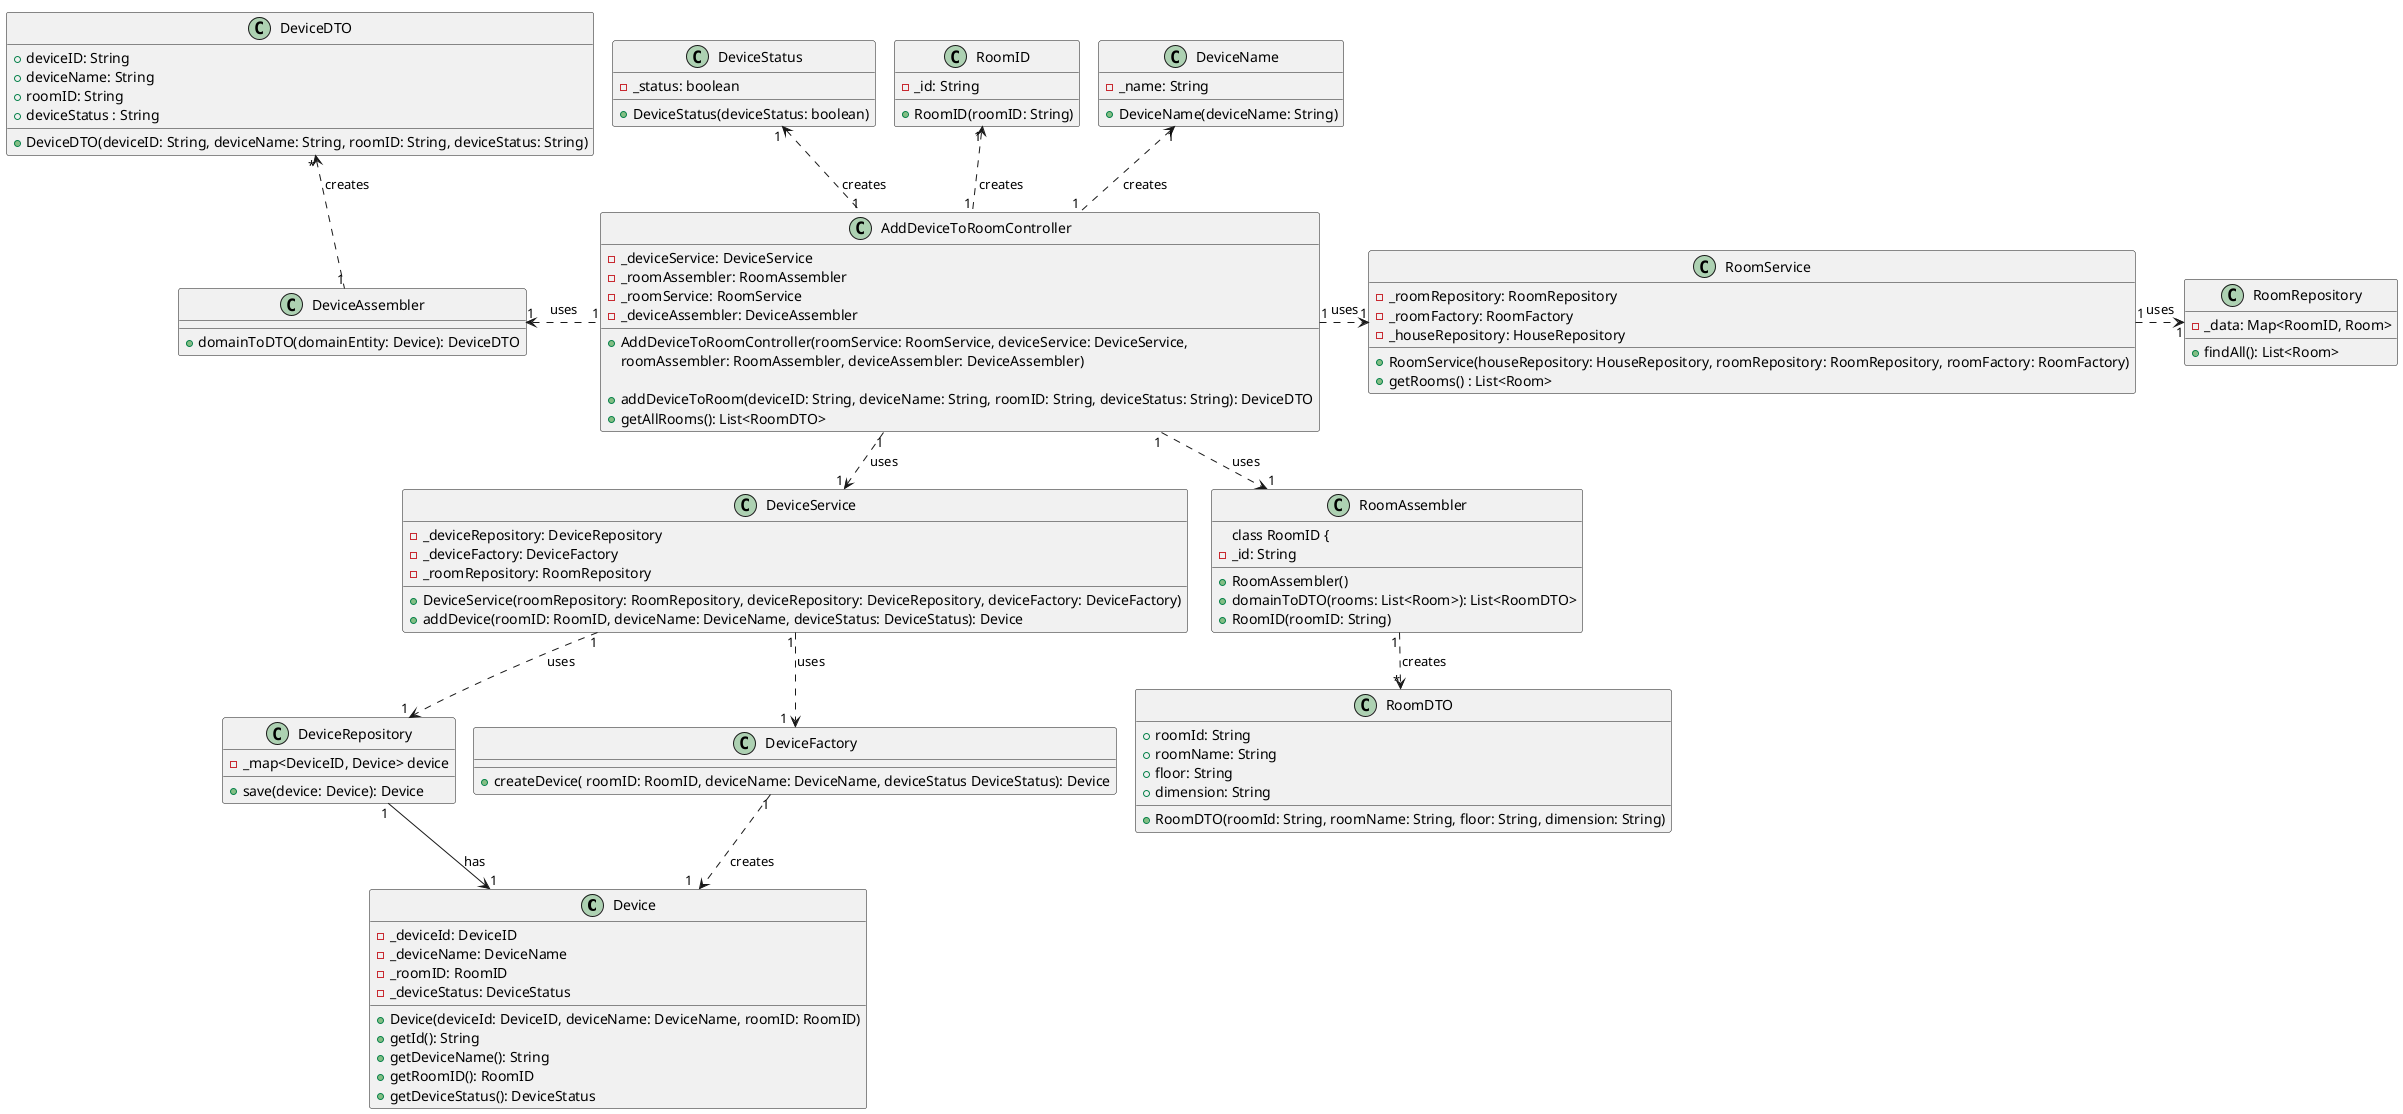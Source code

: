 @startuml
!pragma layout smetana

class Device {
  - _deviceId: DeviceID
  - _deviceName: DeviceName
  - _roomID: RoomID
  - _deviceStatus: DeviceStatus
  + Device(deviceId: DeviceID, deviceName: DeviceName, roomID: RoomID)
  + getId(): String
  + getDeviceName(): String
  + getRoomID(): RoomID
  + getDeviceStatus(): DeviceStatus

  }

class DeviceFactory {
  + createDevice( roomID: RoomID, deviceName: DeviceName, deviceStatus DeviceStatus): Device
  }

class DeviceRepository {
  - _map<DeviceID, Device> device
  + save(device: Device): Device
  }
class DeviceService {
  - _deviceRepository: DeviceRepository
  - _deviceFactory: DeviceFactory
  - _roomRepository: RoomRepository
    + DeviceService(roomRepository: RoomRepository, deviceRepository: DeviceRepository, deviceFactory: DeviceFactory)
  + addDevice(roomID: RoomID, deviceName: DeviceName, deviceStatus: DeviceStatus): Device
  }

 class RoomService{
  - _roomRepository: RoomRepository
  - _roomFactory: RoomFactory
  - _houseRepository: HouseRepository
  + RoomService(houseRepository: HouseRepository, roomRepository: RoomRepository, roomFactory: RoomFactory)
  + getRooms() : List<Room>
  }

class RoomRepository {
  - _data: Map<RoomID, Room>
  + findAll(): List<Room>
  }

class RoomAssembler {
    +RoomAssembler()
    +domainToDTO(rooms: List<Room>): List<RoomDTO>


class RoomID {
  - _id: String
  + RoomID(roomID: String)
  }

class DeviceName {
  - _name: String
  + DeviceName(deviceName: String)
  }

class DeviceStatus {
  - _status: boolean
  + DeviceStatus(deviceStatus: boolean)
  }

class RoomID {
  - _id: String
  + RoomID(roomID: String)
  }

class RoomDTO {
    + roomId: String
    + roomName: String
    + floor: String
    + dimension: String
    + RoomDTO(roomId: String, roomName: String, floor: String, dimension: String)
}

class AddDeviceToRoomController {
  - _deviceService: DeviceService
  - _roomAssembler: RoomAssembler
  - _roomService: RoomService
  - _deviceAssembler: DeviceAssembler
  + AddDeviceToRoomController(roomService: RoomService, deviceService: DeviceService,
   roomAssembler: RoomAssembler, deviceAssembler: DeviceAssembler)

  + addDeviceToRoom(deviceID: String, deviceName: String, roomID: String, deviceStatus: String): DeviceDTO
  + getAllRooms(): List<RoomDTO>
  }
class DeviceDTO {
+ deviceID: String
+ deviceName: String
+ roomID: String
+ deviceStatus : String
+ DeviceDTO(deviceID: String, deviceName: String, roomID: String, deviceStatus: String)
}
class DeviceAssembler{
  + domainToDTO(domainEntity: Device): DeviceDTO
  }


DeviceRepository "1" -down-> "1" Device: has
DeviceService "1".down.>"1  " DeviceFactory: uses
AddDeviceToRoomController "1".left.>"1" DeviceAssembler: uses
DeviceService "1".down.>"1" DeviceRepository: uses
RoomService "1".right.>"1" RoomRepository: uses
DeviceFactory "1".down.>"1  " Device: creates
AddDeviceToRoomController "1".down.>"1" DeviceService: uses
AddDeviceToRoomController "1".right.>"1" RoomService: uses
DeviceAssembler "1".up.> "*" DeviceDTO: creates
AddDeviceToRoomController "1".down.>"1" RoomAssembler: uses
RoomAssembler "1".down.>"*" RoomDTO: creates
AddDeviceToRoomController "1".up.>"1" RoomID: creates
AddDeviceToRoomController "1".up.>"1" DeviceName: creates
AddDeviceToRoomController "1".up.>"1" DeviceStatus: creates



@enduml